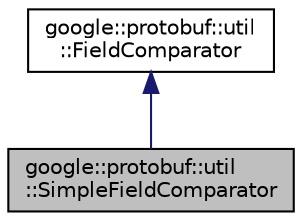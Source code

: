 digraph "google::protobuf::util::SimpleFieldComparator"
{
 // LATEX_PDF_SIZE
  edge [fontname="Helvetica",fontsize="10",labelfontname="Helvetica",labelfontsize="10"];
  node [fontname="Helvetica",fontsize="10",shape=record];
  Node1 [label="google::protobuf::util\l::SimpleFieldComparator",height=0.2,width=0.4,color="black", fillcolor="grey75", style="filled", fontcolor="black",tooltip=" "];
  Node2 -> Node1 [dir="back",color="midnightblue",fontsize="10",style="solid",fontname="Helvetica"];
  Node2 [label="google::protobuf::util\l::FieldComparator",height=0.2,width=0.4,color="black", fillcolor="white", style="filled",URL="$classgoogle_1_1protobuf_1_1util_1_1FieldComparator.html",tooltip=" "];
}
